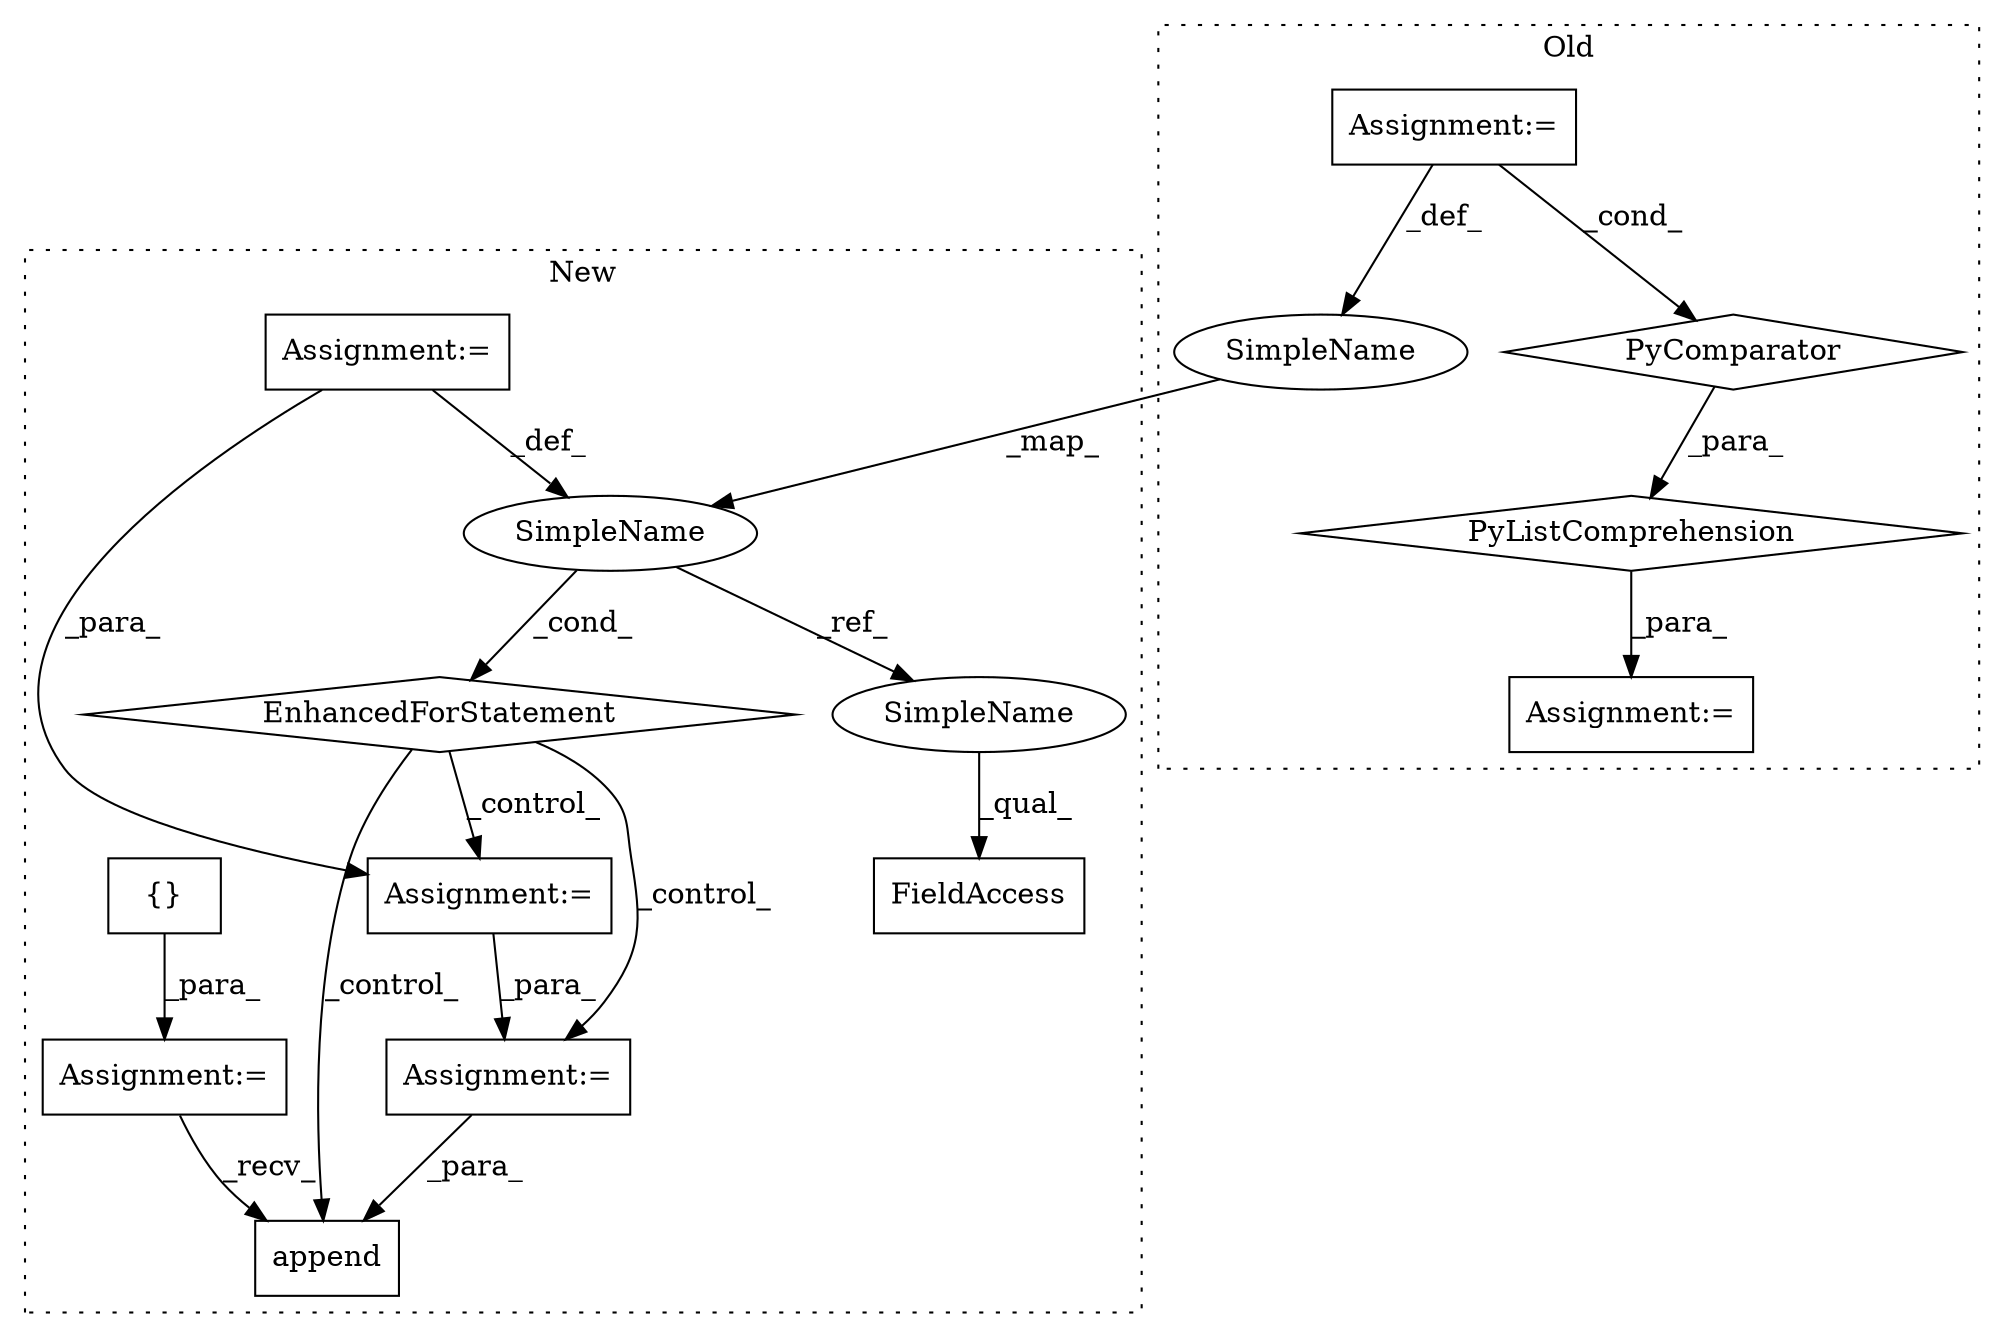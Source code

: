 digraph G {
subgraph cluster0 {
1 [label="PyListComprehension" a="109" s="15762" l="130" shape="diamond"];
3 [label="PyComparator" a="113" s="15840" l="44" shape="diamond"];
5 [label="Assignment:=" a="7" s="15840" l="44" shape="box"];
6 [label="Assignment:=" a="7" s="16095,16163" l="53,2" shape="box"];
9 [label="SimpleName" a="42" s="15843" l="4" shape="ellipse"];
label = "Old";
style="dotted";
}
subgraph cluster1 {
2 [label="EnhancedForStatement" a="70" s="13731,13820" l="53,2" shape="diamond"];
4 [label="Assignment:=" a="7" s="13731,13820" l="53,2" shape="box"];
7 [label="Assignment:=" a="7" s="13840" l="1" shape="box"];
8 [label="SimpleName" a="42" s="13788" l="4" shape="ellipse"];
10 [label="append" a="32" s="14071,14088" l="7,1" shape="box"];
11 [label="Assignment:=" a="7" s="13713" l="1" shape="box"];
12 [label="{}" a="4" s="13723" l="2" shape="box"];
13 [label="Assignment:=" a="7" s="14010" l="1" shape="box"];
14 [label="FieldAccess" a="22" s="13873" l="16" shape="box"];
15 [label="SimpleName" a="42" s="13873" l="4" shape="ellipse"];
label = "New";
style="dotted";
}
1 -> 6 [label="_para_"];
2 -> 10 [label="_control_"];
2 -> 13 [label="_control_"];
2 -> 7 [label="_control_"];
3 -> 1 [label="_para_"];
4 -> 8 [label="_def_"];
4 -> 7 [label="_para_"];
5 -> 9 [label="_def_"];
5 -> 3 [label="_cond_"];
7 -> 13 [label="_para_"];
8 -> 2 [label="_cond_"];
8 -> 15 [label="_ref_"];
9 -> 8 [label="_map_"];
11 -> 10 [label="_recv_"];
12 -> 11 [label="_para_"];
13 -> 10 [label="_para_"];
15 -> 14 [label="_qual_"];
}
